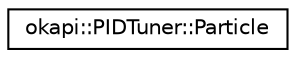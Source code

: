 digraph "Graphical Class Hierarchy"
{
 // LATEX_PDF_SIZE
  edge [fontname="Helvetica",fontsize="10",labelfontname="Helvetica",labelfontsize="10"];
  node [fontname="Helvetica",fontsize="10",shape=record];
  rankdir="LR";
  Node0 [label="okapi::PIDTuner::Particle",height=0.2,width=0.4,color="black", fillcolor="white", style="filled",URL="$structokapi_1_1PIDTuner_1_1Particle.html",tooltip=" "];
}
